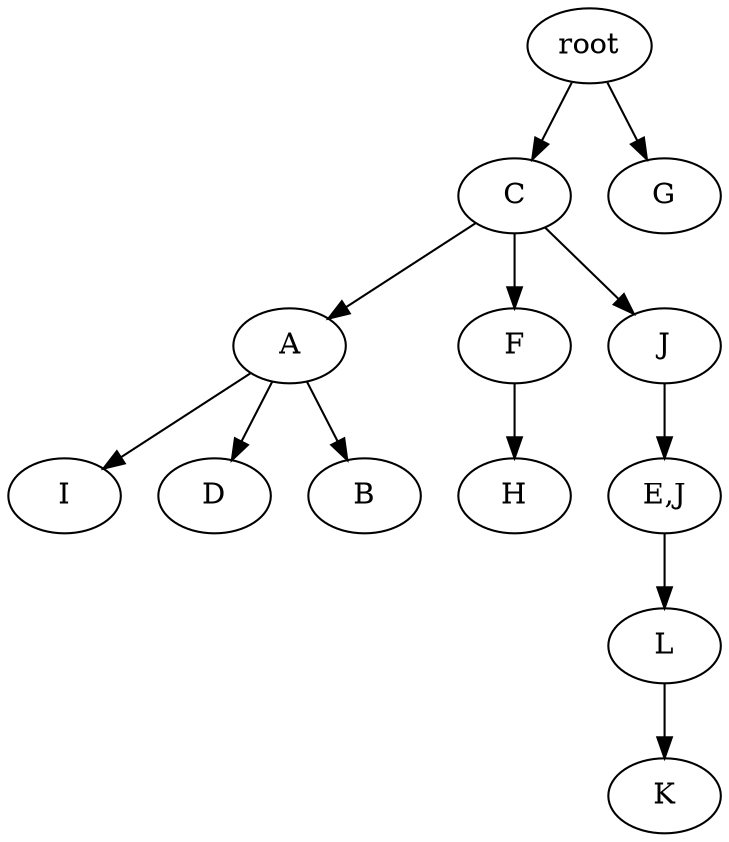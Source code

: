 strict digraph G {
	graph [name=G];
	0	 [label=root];
	2	 [label=C];
	0 -> 2;
	1	 [label=G];
	0 -> 1;
	4	 [label=A];
	9	 [label=I];
	4 -> 9;
	7	 [label=D];
	4 -> 7;
	8	 [label=B];
	4 -> 8;
	12	 [label=K];
	2 -> 4;
	3	 [label=F];
	2 -> 3;
	5	 [label=J];
	2 -> 5;
	10	 [label="E,J"];
	11	 [label=L];
	10 -> 11;
	6	 [label=H];
	3 -> 6;
	5 -> 10;
	11 -> 12;
}
